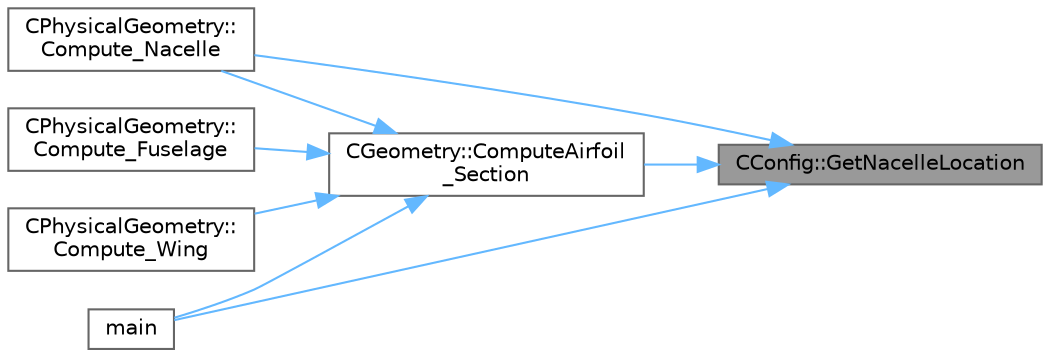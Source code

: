 digraph "CConfig::GetNacelleLocation"
{
 // LATEX_PDF_SIZE
  bgcolor="transparent";
  edge [fontname=Helvetica,fontsize=10,labelfontname=Helvetica,labelfontsize=10];
  node [fontname=Helvetica,fontsize=10,shape=box,height=0.2,width=0.4];
  rankdir="RL";
  Node1 [id="Node000001",label="CConfig::GetNacelleLocation",height=0.2,width=0.4,color="gray40", fillcolor="grey60", style="filled", fontcolor="black",tooltip="Get the defintion of the nacelle location."];
  Node1 -> Node2 [id="edge1_Node000001_Node000002",dir="back",color="steelblue1",style="solid",tooltip=" "];
  Node2 [id="Node000002",label="CPhysicalGeometry::\lCompute_Nacelle",height=0.2,width=0.4,color="grey40", fillcolor="white", style="filled",URL="$classCPhysicalGeometry.html#a69b97925c1895172c5f3eb05fc14685b",tooltip="Evaluate geometrical parameters of a wing."];
  Node1 -> Node3 [id="edge2_Node000001_Node000003",dir="back",color="steelblue1",style="solid",tooltip=" "];
  Node3 [id="Node000003",label="CGeometry::ComputeAirfoil\l_Section",height=0.2,width=0.4,color="grey40", fillcolor="white", style="filled",URL="$classCGeometry.html#a89153b5d029a8e95b8e1546605e3a001",tooltip="A virtual member."];
  Node3 -> Node4 [id="edge3_Node000003_Node000004",dir="back",color="steelblue1",style="solid",tooltip=" "];
  Node4 [id="Node000004",label="CPhysicalGeometry::\lCompute_Fuselage",height=0.2,width=0.4,color="grey40", fillcolor="white", style="filled",URL="$classCPhysicalGeometry.html#a4f0167afbef6c7a7a57bbe03836bb272",tooltip="Evaluate geometrical parameters of a wing."];
  Node3 -> Node2 [id="edge4_Node000003_Node000002",dir="back",color="steelblue1",style="solid",tooltip=" "];
  Node3 -> Node5 [id="edge5_Node000003_Node000005",dir="back",color="steelblue1",style="solid",tooltip=" "];
  Node5 [id="Node000005",label="CPhysicalGeometry::\lCompute_Wing",height=0.2,width=0.4,color="grey40", fillcolor="white", style="filled",URL="$classCPhysicalGeometry.html#a418d3f859009db11d95286e8d1968ef1",tooltip="Evaluate geometrical parameters of a wing."];
  Node3 -> Node6 [id="edge6_Node000003_Node000006",dir="back",color="steelblue1",style="solid",tooltip=" "];
  Node6 [id="Node000006",label="main",height=0.2,width=0.4,color="grey40", fillcolor="white", style="filled",URL="$SU2__GEO_8cpp.html#a0ddf1224851353fc92bfbff6f499fa97",tooltip=" "];
  Node1 -> Node6 [id="edge7_Node000001_Node000006",dir="back",color="steelblue1",style="solid",tooltip=" "];
}
